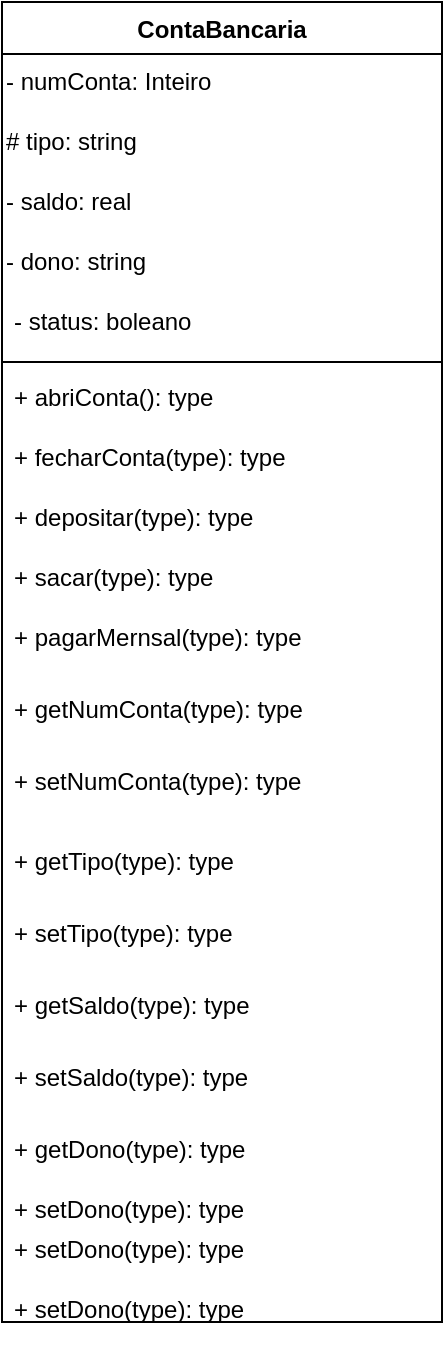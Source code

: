 <mxfile version="11.1.4" type="device"><diagram id="jnCuMBSSJq8E-M6sz3Yp" name="Page-1"><mxGraphModel dx="460" dy="743" grid="1" gridSize="10" guides="1" tooltips="1" connect="1" arrows="1" fold="1" page="1" pageScale="1" pageWidth="850" pageHeight="1100" math="0" shadow="0"><root><mxCell id="0"/><mxCell id="1" parent="0"/><mxCell id="kmoWhKqySJGeLkl8TZrD-1" value="ContaBancaria" style="swimlane;fontStyle=1;align=center;verticalAlign=top;childLayout=stackLayout;horizontal=1;startSize=26;horizontalStack=0;resizeParent=1;resizeParentMax=0;resizeLast=0;collapsible=1;marginBottom=0;" vertex="1" parent="1"><mxGeometry x="70" y="120" width="220" height="660" as="geometry"/></mxCell><mxCell id="kmoWhKqySJGeLkl8TZrD-8" value="- numConta: Inteiro" style="text;html=1;" vertex="1" parent="kmoWhKqySJGeLkl8TZrD-1"><mxGeometry y="26" width="220" height="30" as="geometry"/></mxCell><mxCell id="kmoWhKqySJGeLkl8TZrD-5" value="# tipo: string" style="text;html=1;" vertex="1" parent="kmoWhKqySJGeLkl8TZrD-1"><mxGeometry y="56" width="220" height="30" as="geometry"/></mxCell><mxCell id="kmoWhKqySJGeLkl8TZrD-7" value="- saldo: real" style="text;html=1;" vertex="1" parent="kmoWhKqySJGeLkl8TZrD-1"><mxGeometry y="86" width="220" height="30" as="geometry"/></mxCell><mxCell id="kmoWhKqySJGeLkl8TZrD-6" value="- dono: string" style="text;html=1;" vertex="1" parent="kmoWhKqySJGeLkl8TZrD-1"><mxGeometry y="116" width="220" height="30" as="geometry"/></mxCell><mxCell id="kmoWhKqySJGeLkl8TZrD-2" value="- status: boleano&#10;" style="text;strokeColor=none;fillColor=none;align=left;verticalAlign=top;spacingLeft=4;spacingRight=4;overflow=hidden;rotatable=0;points=[[0,0.5],[1,0.5]];portConstraint=eastwest;" vertex="1" parent="kmoWhKqySJGeLkl8TZrD-1"><mxGeometry y="146" width="220" height="30" as="geometry"/></mxCell><mxCell id="kmoWhKqySJGeLkl8TZrD-3" value="" style="line;strokeWidth=1;fillColor=none;align=left;verticalAlign=middle;spacingTop=-1;spacingLeft=3;spacingRight=3;rotatable=0;labelPosition=right;points=[];portConstraint=eastwest;" vertex="1" parent="kmoWhKqySJGeLkl8TZrD-1"><mxGeometry y="176" width="220" height="8" as="geometry"/></mxCell><mxCell id="kmoWhKqySJGeLkl8TZrD-11" value="+ abriConta(): type" style="text;strokeColor=none;fillColor=none;align=left;verticalAlign=top;spacingLeft=4;spacingRight=4;overflow=hidden;rotatable=0;points=[[0,0.5],[1,0.5]];portConstraint=eastwest;" vertex="1" parent="kmoWhKqySJGeLkl8TZrD-1"><mxGeometry y="184" width="220" height="30" as="geometry"/></mxCell><mxCell id="kmoWhKqySJGeLkl8TZrD-10" value="+ fecharConta(type): type" style="text;strokeColor=none;fillColor=none;align=left;verticalAlign=top;spacingLeft=4;spacingRight=4;overflow=hidden;rotatable=0;points=[[0,0.5],[1,0.5]];portConstraint=eastwest;" vertex="1" parent="kmoWhKqySJGeLkl8TZrD-1"><mxGeometry y="214" width="220" height="30" as="geometry"/></mxCell><mxCell id="kmoWhKqySJGeLkl8TZrD-9" value="+ depositar(type): type" style="text;strokeColor=none;fillColor=none;align=left;verticalAlign=top;spacingLeft=4;spacingRight=4;overflow=hidden;rotatable=0;points=[[0,0.5],[1,0.5]];portConstraint=eastwest;" vertex="1" parent="kmoWhKqySJGeLkl8TZrD-1"><mxGeometry y="244" width="220" height="30" as="geometry"/></mxCell><mxCell id="kmoWhKqySJGeLkl8TZrD-12" value="+ sacar(type): type" style="text;strokeColor=none;fillColor=none;align=left;verticalAlign=top;spacingLeft=4;spacingRight=4;overflow=hidden;rotatable=0;points=[[0,0.5],[1,0.5]];portConstraint=eastwest;" vertex="1" parent="kmoWhKqySJGeLkl8TZrD-1"><mxGeometry y="274" width="220" height="30" as="geometry"/></mxCell><mxCell id="kmoWhKqySJGeLkl8TZrD-4" value="+ pagarMernsal(type): type" style="text;strokeColor=none;fillColor=none;align=left;verticalAlign=top;spacingLeft=4;spacingRight=4;overflow=hidden;rotatable=0;points=[[0,0.5],[1,0.5]];portConstraint=eastwest;" vertex="1" parent="kmoWhKqySJGeLkl8TZrD-1"><mxGeometry y="304" width="220" height="36" as="geometry"/></mxCell><mxCell id="kmoWhKqySJGeLkl8TZrD-19" value="+ getNumConta(type): type" style="text;strokeColor=none;fillColor=none;align=left;verticalAlign=top;spacingLeft=4;spacingRight=4;overflow=hidden;rotatable=0;points=[[0,0.5],[1,0.5]];portConstraint=eastwest;" vertex="1" parent="kmoWhKqySJGeLkl8TZrD-1"><mxGeometry y="340" width="220" height="36" as="geometry"/></mxCell><mxCell id="kmoWhKqySJGeLkl8TZrD-17" value="+ setNumConta(type): type" style="text;strokeColor=none;fillColor=none;align=left;verticalAlign=top;spacingLeft=4;spacingRight=4;overflow=hidden;rotatable=0;points=[[0,0.5],[1,0.5]];portConstraint=eastwest;" vertex="1" parent="kmoWhKqySJGeLkl8TZrD-1"><mxGeometry y="376" width="220" height="40" as="geometry"/></mxCell><mxCell id="kmoWhKqySJGeLkl8TZrD-18" value="+ getTipo(type): type" style="text;strokeColor=none;fillColor=none;align=left;verticalAlign=top;spacingLeft=4;spacingRight=4;overflow=hidden;rotatable=0;points=[[0,0.5],[1,0.5]];portConstraint=eastwest;" vertex="1" parent="kmoWhKqySJGeLkl8TZrD-1"><mxGeometry y="416" width="220" height="36" as="geometry"/></mxCell><mxCell id="kmoWhKqySJGeLkl8TZrD-15" value="+ setTipo(type): type" style="text;strokeColor=none;fillColor=none;align=left;verticalAlign=top;spacingLeft=4;spacingRight=4;overflow=hidden;rotatable=0;points=[[0,0.5],[1,0.5]];portConstraint=eastwest;" vertex="1" parent="kmoWhKqySJGeLkl8TZrD-1"><mxGeometry y="452" width="220" height="36" as="geometry"/></mxCell><mxCell id="kmoWhKqySJGeLkl8TZrD-14" value="+ getSaldo(type): type" style="text;strokeColor=none;fillColor=none;align=left;verticalAlign=top;spacingLeft=4;spacingRight=4;overflow=hidden;rotatable=0;points=[[0,0.5],[1,0.5]];portConstraint=eastwest;" vertex="1" parent="kmoWhKqySJGeLkl8TZrD-1"><mxGeometry y="488" width="220" height="36" as="geometry"/></mxCell><mxCell id="kmoWhKqySJGeLkl8TZrD-13" value="+ setSaldo(type): type" style="text;strokeColor=none;fillColor=none;align=left;verticalAlign=top;spacingLeft=4;spacingRight=4;overflow=hidden;rotatable=0;points=[[0,0.5],[1,0.5]];portConstraint=eastwest;" vertex="1" parent="kmoWhKqySJGeLkl8TZrD-1"><mxGeometry y="524" width="220" height="36" as="geometry"/></mxCell><mxCell id="kmoWhKqySJGeLkl8TZrD-20" value="+ getDono(type): type" style="text;strokeColor=none;fillColor=none;align=left;verticalAlign=top;spacingLeft=4;spacingRight=4;overflow=hidden;rotatable=0;points=[[0,0.5],[1,0.5]];portConstraint=eastwest;" vertex="1" parent="kmoWhKqySJGeLkl8TZrD-1"><mxGeometry y="560" width="220" height="30" as="geometry"/></mxCell><mxCell id="kmoWhKqySJGeLkl8TZrD-16" value="+ setDono(type): type" style="text;strokeColor=none;fillColor=none;align=left;verticalAlign=top;spacingLeft=4;spacingRight=4;overflow=hidden;rotatable=0;points=[[0,0.5],[1,0.5]];portConstraint=eastwest;" vertex="1" parent="kmoWhKqySJGeLkl8TZrD-1"><mxGeometry y="590" width="220" height="70" as="geometry"/></mxCell><mxCell id="kmoWhKqySJGeLkl8TZrD-21" value="+ setDono(type): type" style="text;strokeColor=none;fillColor=none;align=left;verticalAlign=top;spacingLeft=4;spacingRight=4;overflow=hidden;rotatable=0;points=[[0,0.5],[1,0.5]];portConstraint=eastwest;" vertex="1" parent="1"><mxGeometry x="70" y="730" width="220" height="30" as="geometry"/></mxCell><mxCell id="kmoWhKqySJGeLkl8TZrD-22" value="+ setDono(type): type" style="text;strokeColor=none;fillColor=none;align=left;verticalAlign=top;spacingLeft=4;spacingRight=4;overflow=hidden;rotatable=0;points=[[0,0.5],[1,0.5]];portConstraint=eastwest;" vertex="1" parent="1"><mxGeometry x="70" y="760" width="220" height="30" as="geometry"/></mxCell></root></mxGraphModel></diagram></mxfile>
